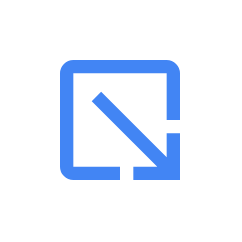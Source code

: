 <mxfile 
  version="25.0.2"
  >
  <diagram
    name="-"
    >
    <mxGraphModel
      grid="1" 
      gridSize="10" 
      guides="1" 
      tooltips="1" 
      connect="1" 
      arrows="1" 
      fold="1" 
      page="1" 
      pageScale="1" 
      pageWidth="1" 
      pageHeight="1" 
      math="0" 
      shadow="0"
      >
      <root>
        <mxCell
          id="page"
          />
        <mxCell
          id="root" 
          parent="page"
          />
        <mxCell
          style="verticalAlign=top;aspect=fixed;align=center;spacingLeft=5;spacingRight=5;spacingBottom=5;strokeColor=none;" 
          id="shape_" 
          parent="root" 
          value=" " 
          vertex="1"
          >
          <mxGeometry
            as="geometry" 
            width="120" 
            height="120" 
            x="0" 
            y="0"
            />
          </mxCell>
        <mxCell
          style="rounded=1;whiteSpace=wrap;verticalAlign=top;align=center;editableCssRules=.*;html=1;shape=image;verticalLabelPosition=bottom;labelBackgroundColor=#ffffff;aspect=fixed;imageAspect=0;image=data:image/svg+xml,PHN2ZyB4bWxucz0iaHR0cDovL3d3dy53My5vcmcvMjAwMC9zdmciIHhtbG5zOnY9Imh0dHBzOi8vdmVjdGEuaW8vbmFubyIgd2lkdGg9IjE4IiBoZWlnaHQ9IjE4IiB2aWV3Qm94PSIwIDAgMTggMTgiPiYjeGE7CTxzdHlsZSB0eXBlPSJ0ZXh0L2NzcyI+JiN4YTsJLnN0MHtmaWxsOiM0Mjg1ZjQ7fSYjeGE7CTwvc3R5bGU+JiN4YTsJPHBhdGggY2xhc3M9InN0MCIgZD0iTTIgMTZWMmgxNHY3aDJWMmEyIDIgMCAwIDAtMi0ySDJhMiAyIDAgMCAwLTIgMnYxNGEyIDIgMCAwIDAgMiAyaDd2LTJ6bTE2LTVoLTJ2My41OUw2LjE3IDQuNzYgNC43NiA2LjE3IDE0LjU5IDE2SDExdjJoN3oiLz4mI3hhOzwvc3ZnPg;strokeColor=none;" 
          id="modifiers_autoscaling_" 
          parent="shape_" 
          value=" " 
          vertex="1"
          >
          <mxGeometry
            as="geometry" 
            width="60" 
            height="60" 
            x="30" 
            y="30"
            />
          </mxCell>
        </root>
      </mxGraphModel>
    </diagram>
  </mxfile>